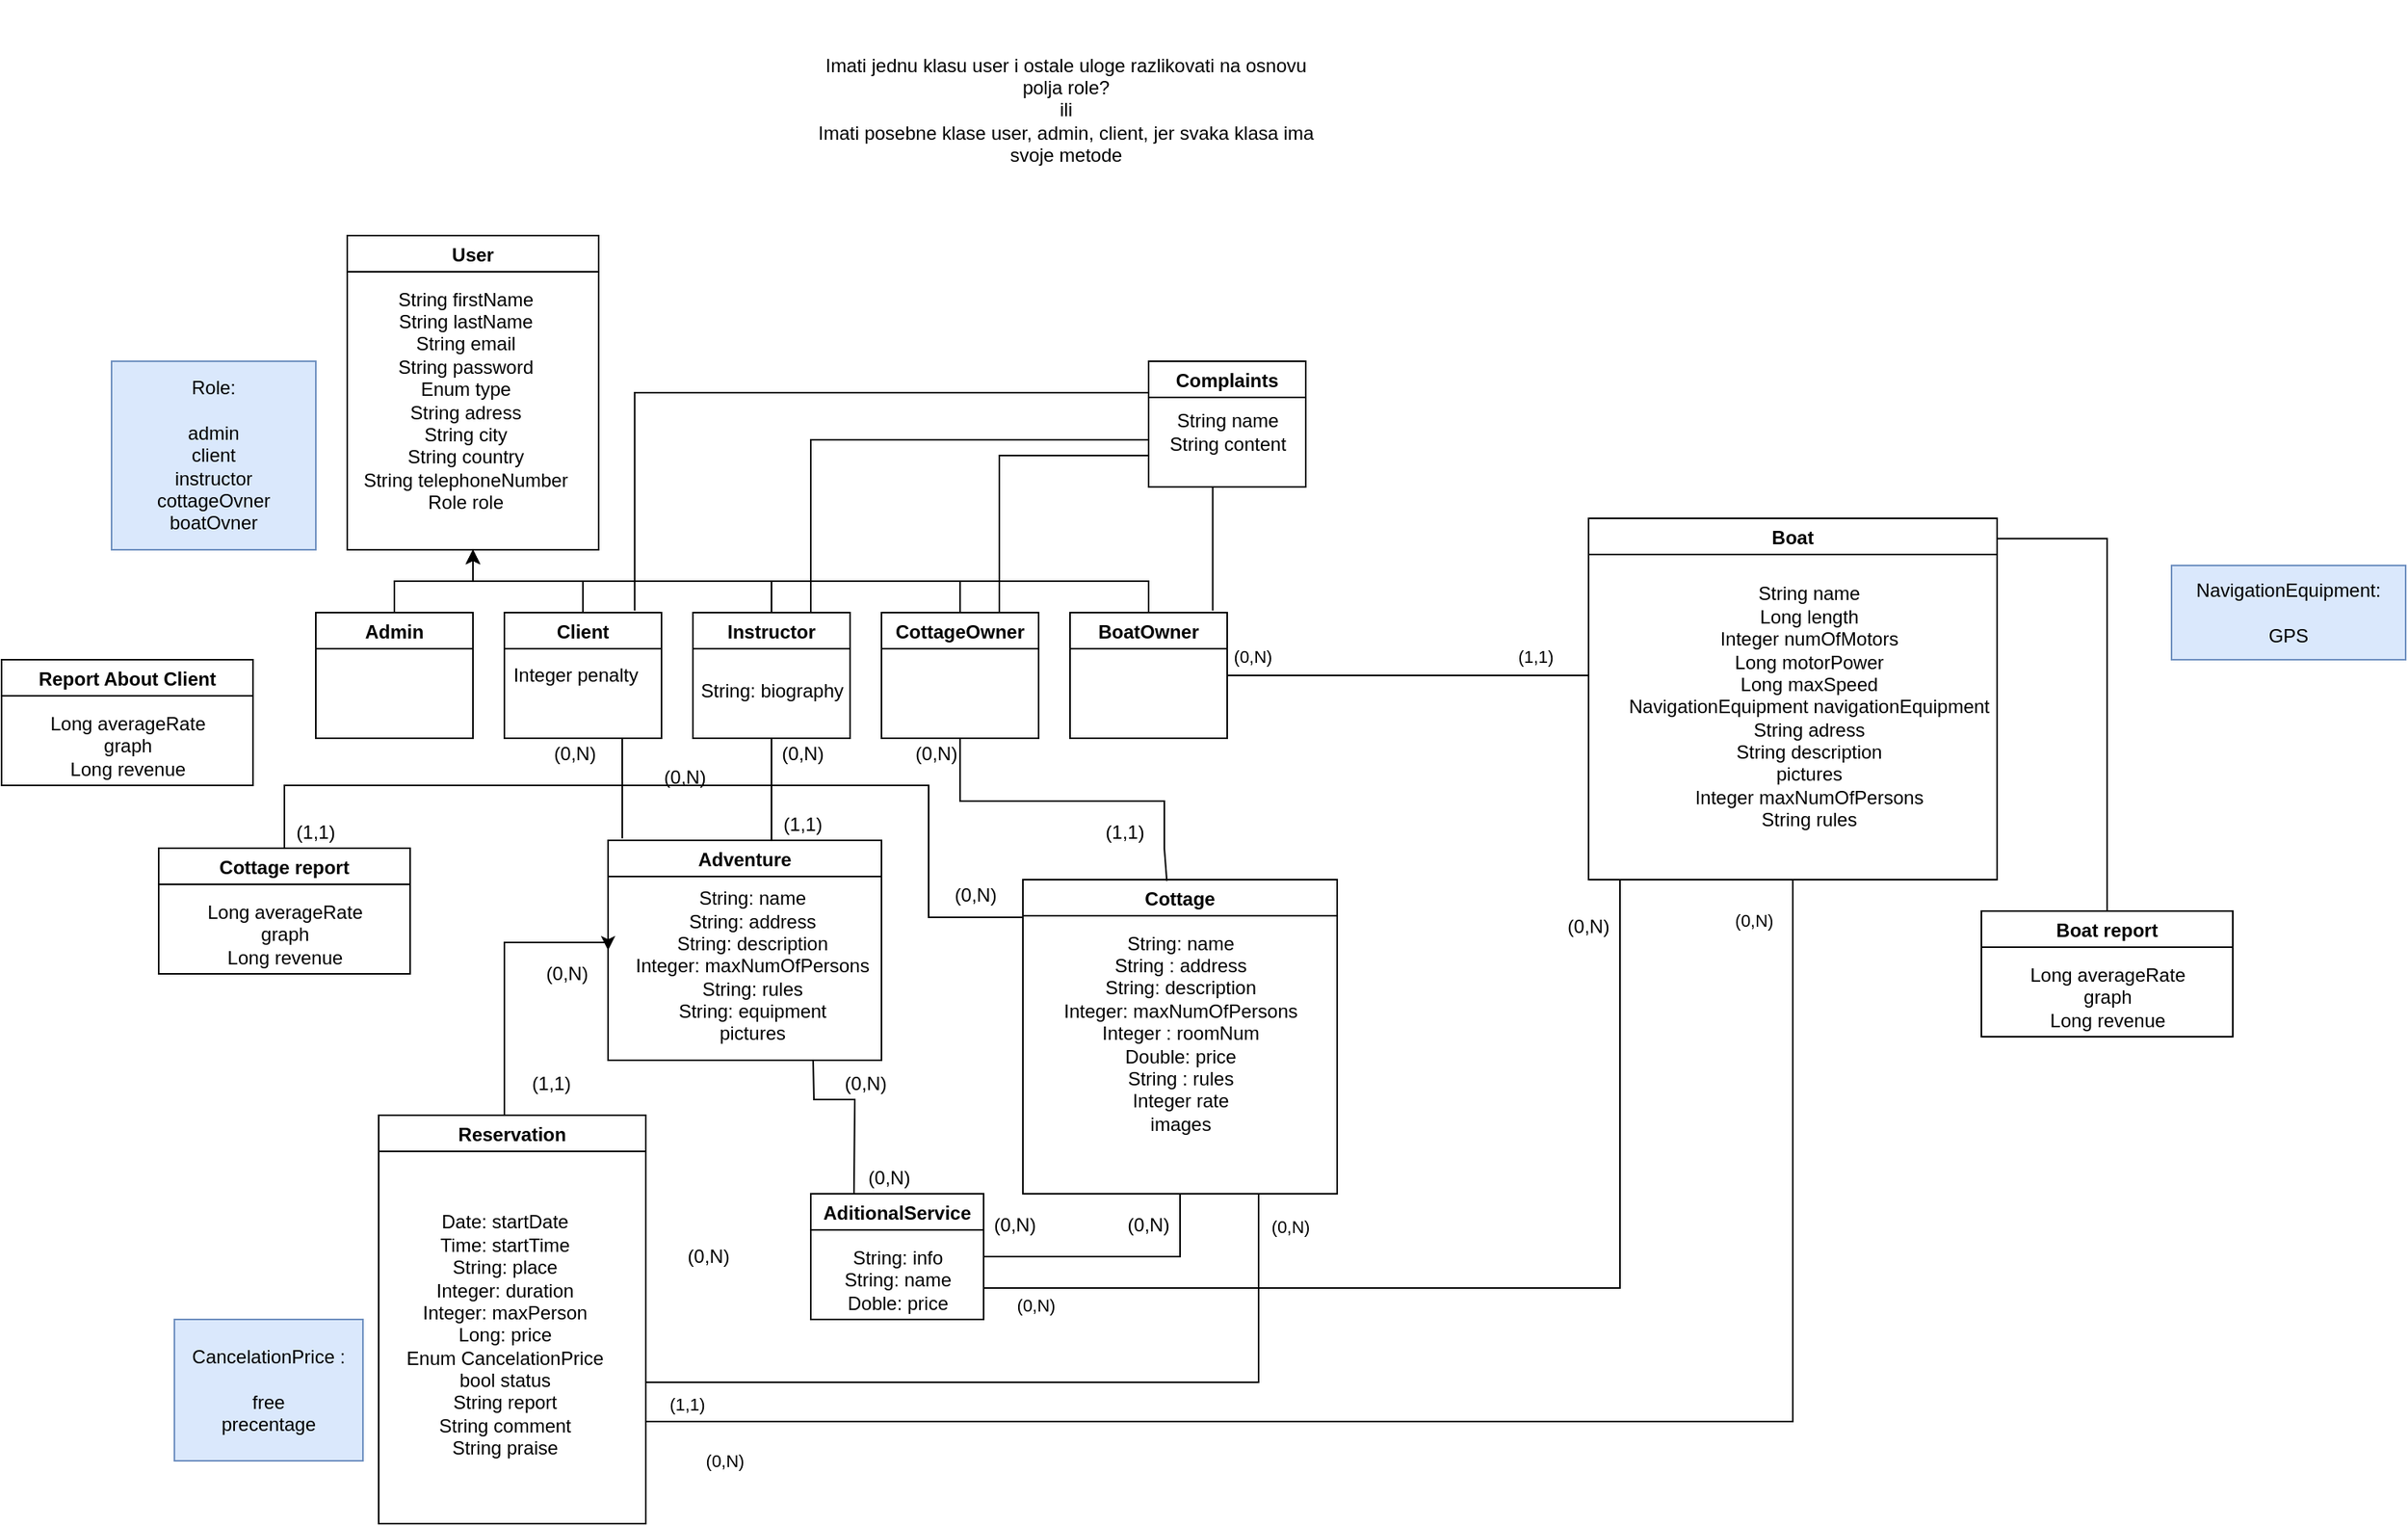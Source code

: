 <mxfile version="16.0.0" type="device"><diagram id="C5RBs43oDa-KdzZeNtuy" name="Page-1"><mxGraphModel dx="1955" dy="1791" grid="1" gridSize="10" guides="1" tooltips="1" connect="1" arrows="1" fold="1" page="1" pageScale="1" pageWidth="827" pageHeight="1169" math="0" shadow="0"><root><mxCell id="WIyWlLk6GJQsqaUBKTNV-0"/><mxCell id="WIyWlLk6GJQsqaUBKTNV-1" parent="WIyWlLk6GJQsqaUBKTNV-0"/><mxCell id="bzEio_zGfQnYIsRDws2s-0" value="User" style="swimlane;" parent="WIyWlLk6GJQsqaUBKTNV-1" vertex="1"><mxGeometry x="80" y="-120" width="160" height="200" as="geometry"/></mxCell><mxCell id="hlGXgC-5VMOMNs__UFda-27" value="String firstName&lt;br&gt;String lastName&lt;br&gt;String email&lt;br&gt;String password&lt;br&gt;Enum type&lt;br&gt;String adress&lt;br&gt;String city&lt;br&gt;String country&lt;br&gt;String telephoneNumber&lt;br&gt;Role role" style="text;html=1;align=center;verticalAlign=middle;resizable=0;points=[];autosize=1;strokeColor=none;fillColor=none;fontColor=#000000;" parent="bzEio_zGfQnYIsRDws2s-0" vertex="1"><mxGeometry y="30" width="150" height="150" as="geometry"/></mxCell><mxCell id="OqekQdpSl0Qp-VB8haKU-0" style="edgeStyle=orthogonalEdgeStyle;rounded=0;orthogonalLoop=1;jettySize=auto;html=1;entryX=0.5;entryY=1;entryDx=0;entryDy=0;" edge="1" parent="WIyWlLk6GJQsqaUBKTNV-1" source="bzEio_zGfQnYIsRDws2s-2" target="bzEio_zGfQnYIsRDws2s-0"><mxGeometry relative="1" as="geometry"/></mxCell><mxCell id="bzEio_zGfQnYIsRDws2s-2" value="Admin" style="swimlane;" parent="WIyWlLk6GJQsqaUBKTNV-1" vertex="1"><mxGeometry x="60" y="120" width="100" height="80" as="geometry"/></mxCell><mxCell id="hlGXgC-5VMOMNs__UFda-43" style="edgeStyle=orthogonalEdgeStyle;rounded=0;orthogonalLoop=1;jettySize=auto;html=1;exitX=0.75;exitY=1;exitDx=0;exitDy=0;entryX=0.052;entryY=-0.009;entryDx=0;entryDy=0;entryPerimeter=0;fontColor=#000000;endArrow=none;endFill=0;" parent="WIyWlLk6GJQsqaUBKTNV-1" source="bzEio_zGfQnYIsRDws2s-3" target="bzEio_zGfQnYIsRDws2s-16" edge="1"><mxGeometry relative="1" as="geometry"/></mxCell><mxCell id="OqekQdpSl0Qp-VB8haKU-1" style="edgeStyle=orthogonalEdgeStyle;rounded=0;orthogonalLoop=1;jettySize=auto;html=1;entryX=0.5;entryY=1;entryDx=0;entryDy=0;" edge="1" parent="WIyWlLk6GJQsqaUBKTNV-1" source="bzEio_zGfQnYIsRDws2s-3" target="bzEio_zGfQnYIsRDws2s-0"><mxGeometry relative="1" as="geometry"/></mxCell><mxCell id="bzEio_zGfQnYIsRDws2s-3" value="Client" style="swimlane;" parent="WIyWlLk6GJQsqaUBKTNV-1" vertex="1"><mxGeometry x="180" y="120" width="100" height="80" as="geometry"/></mxCell><mxCell id="hlGXgC-5VMOMNs__UFda-19" value="Integer penalty" style="text;html=1;align=center;verticalAlign=middle;resizable=0;points=[];autosize=1;strokeColor=none;fillColor=none;fontColor=#000000;" parent="bzEio_zGfQnYIsRDws2s-3" vertex="1"><mxGeometry y="30" width="90" height="20" as="geometry"/></mxCell><mxCell id="OqekQdpSl0Qp-VB8haKU-2" style="edgeStyle=orthogonalEdgeStyle;rounded=0;orthogonalLoop=1;jettySize=auto;html=1;" edge="1" parent="WIyWlLk6GJQsqaUBKTNV-1" source="bzEio_zGfQnYIsRDws2s-4"><mxGeometry relative="1" as="geometry"><mxPoint x="160" y="80" as="targetPoint"/><Array as="points"><mxPoint x="350" y="100"/><mxPoint x="160" y="100"/></Array></mxGeometry></mxCell><mxCell id="bzEio_zGfQnYIsRDws2s-4" value="Instructor" style="swimlane;" parent="WIyWlLk6GJQsqaUBKTNV-1" vertex="1"><mxGeometry x="300" y="120" width="100" height="80" as="geometry"/></mxCell><mxCell id="OqekQdpSl0Qp-VB8haKU-3" style="edgeStyle=orthogonalEdgeStyle;rounded=0;orthogonalLoop=1;jettySize=auto;html=1;entryX=0.5;entryY=1;entryDx=0;entryDy=0;" edge="1" parent="WIyWlLk6GJQsqaUBKTNV-1" source="bzEio_zGfQnYIsRDws2s-5" target="bzEio_zGfQnYIsRDws2s-0"><mxGeometry relative="1" as="geometry"><Array as="points"><mxPoint x="470" y="100"/><mxPoint x="160" y="100"/></Array></mxGeometry></mxCell><mxCell id="bzEio_zGfQnYIsRDws2s-5" value="CottageOwner" style="swimlane;" parent="WIyWlLk6GJQsqaUBKTNV-1" vertex="1"><mxGeometry x="420" y="120" width="100" height="80" as="geometry"/></mxCell><mxCell id="hlGXgC-5VMOMNs__UFda-42" style="edgeStyle=orthogonalEdgeStyle;rounded=0;orthogonalLoop=1;jettySize=auto;html=1;exitX=1;exitY=0.5;exitDx=0;exitDy=0;fontColor=#000000;endArrow=none;endFill=0;" parent="WIyWlLk6GJQsqaUBKTNV-1" source="bzEio_zGfQnYIsRDws2s-6" edge="1"><mxGeometry relative="1" as="geometry"><mxPoint x="870" y="160" as="targetPoint"/></mxGeometry></mxCell><mxCell id="OqekQdpSl0Qp-VB8haKU-4" style="edgeStyle=orthogonalEdgeStyle;rounded=0;orthogonalLoop=1;jettySize=auto;html=1;entryX=0.5;entryY=1;entryDx=0;entryDy=0;" edge="1" parent="WIyWlLk6GJQsqaUBKTNV-1" source="bzEio_zGfQnYIsRDws2s-6" target="bzEio_zGfQnYIsRDws2s-0"><mxGeometry relative="1" as="geometry"><Array as="points"><mxPoint x="590" y="100"/><mxPoint x="160" y="100"/></Array></mxGeometry></mxCell><mxCell id="bzEio_zGfQnYIsRDws2s-6" value="BoatOwner" style="swimlane;" parent="WIyWlLk6GJQsqaUBKTNV-1" vertex="1"><mxGeometry x="540" y="120" width="100" height="80" as="geometry"/></mxCell><mxCell id="bzEio_zGfQnYIsRDws2s-14" value="Boat" style="swimlane;" parent="WIyWlLk6GJQsqaUBKTNV-1" vertex="1"><mxGeometry x="870" y="60" width="260" height="230" as="geometry"/></mxCell><mxCell id="hlGXgC-5VMOMNs__UFda-28" value="String name&lt;br&gt;Long length&lt;br&gt;Integer numOfMotors&lt;br&gt;Long motorPower&lt;br&gt;Long maxSpeed&lt;br&gt;NavigationEquipment navigationEquipment&lt;br&gt;String adress&lt;br&gt;String description&lt;br&gt;pictures&lt;br&gt;Integer maxNumOfPersons&lt;br&gt;String rules" style="text;html=1;align=center;verticalAlign=middle;resizable=0;points=[];autosize=1;strokeColor=none;fillColor=none;fontColor=#000000;" parent="bzEio_zGfQnYIsRDws2s-14" vertex="1"><mxGeometry x="20" y="40" width="240" height="160" as="geometry"/></mxCell><mxCell id="bzEio_zGfQnYIsRDws2s-16" value="Adventure" style="swimlane;" parent="WIyWlLk6GJQsqaUBKTNV-1" vertex="1"><mxGeometry x="246" y="265" width="174" height="140" as="geometry"/></mxCell><mxCell id="bzEio_zGfQnYIsRDws2s-22" value="String: name&lt;br&gt;String: address&lt;br&gt;String: description&lt;br&gt;Integer: maxNumOfPersons&lt;br&gt;String: rules&lt;br&gt;String: equipment&lt;br&gt;pictures" style="text;html=1;strokeColor=none;fillColor=none;align=center;verticalAlign=middle;whiteSpace=wrap;rounded=0;" parent="bzEio_zGfQnYIsRDws2s-16" vertex="1"><mxGeometry x="15" y="50" width="154" height="60" as="geometry"/></mxCell><mxCell id="bzEio_zGfQnYIsRDws2s-18" value="" style="endArrow=none;html=1;rounded=0;exitX=0;exitY=1;exitDx=0;exitDy=0;entryX=0.5;entryY=1;entryDx=0;entryDy=0;" parent="WIyWlLk6GJQsqaUBKTNV-1" source="bzEio_zGfQnYIsRDws2s-21" target="bzEio_zGfQnYIsRDws2s-4" edge="1"><mxGeometry width="50" height="50" relative="1" as="geometry"><mxPoint x="390" y="300" as="sourcePoint"/><mxPoint x="360" y="200" as="targetPoint"/></mxGeometry></mxCell><mxCell id="bzEio_zGfQnYIsRDws2s-20" value="(0,N)" style="text;html=1;strokeColor=none;fillColor=none;align=center;verticalAlign=middle;whiteSpace=wrap;rounded=0;" parent="WIyWlLk6GJQsqaUBKTNV-1" vertex="1"><mxGeometry x="350" y="200" width="40" height="20" as="geometry"/></mxCell><mxCell id="bzEio_zGfQnYIsRDws2s-21" value="(1,1)" style="text;html=1;strokeColor=none;fillColor=none;align=center;verticalAlign=middle;whiteSpace=wrap;rounded=0;" parent="WIyWlLk6GJQsqaUBKTNV-1" vertex="1"><mxGeometry x="350" y="245" width="40" height="20" as="geometry"/></mxCell><mxCell id="bzEio_zGfQnYIsRDws2s-23" value="String: biography" style="text;html=1;align=center;verticalAlign=middle;resizable=0;points=[];autosize=1;strokeColor=none;fillColor=none;" parent="WIyWlLk6GJQsqaUBKTNV-1" vertex="1"><mxGeometry x="295" y="160" width="110" height="20" as="geometry"/></mxCell><mxCell id="bzEio_zGfQnYIsRDws2s-26" value="(0,N)" style="text;html=1;strokeColor=none;fillColor=none;align=center;verticalAlign=middle;whiteSpace=wrap;rounded=0;" parent="WIyWlLk6GJQsqaUBKTNV-1" vertex="1"><mxGeometry x="200" y="340" width="40" height="20" as="geometry"/></mxCell><mxCell id="bzEio_zGfQnYIsRDws2s-27" value="AditionalService" style="swimlane;" parent="WIyWlLk6GJQsqaUBKTNV-1" vertex="1"><mxGeometry x="375" y="490" width="110" height="80" as="geometry"/></mxCell><mxCell id="bzEio_zGfQnYIsRDws2s-31" value="String: info&lt;br&gt;String: name&lt;br&gt;Doble: price" style="text;html=1;align=center;verticalAlign=middle;resizable=0;points=[];autosize=1;strokeColor=none;fillColor=none;" parent="bzEio_zGfQnYIsRDws2s-27" vertex="1"><mxGeometry x="15" y="30" width="80" height="50" as="geometry"/></mxCell><mxCell id="bzEio_zGfQnYIsRDws2s-28" value="" style="endArrow=none;html=1;rounded=0;exitX=0.25;exitY=0;exitDx=0;exitDy=0;entryX=0.75;entryY=1;entryDx=0;entryDy=0;" parent="WIyWlLk6GJQsqaUBKTNV-1" source="bzEio_zGfQnYIsRDws2s-27" target="bzEio_zGfQnYIsRDws2s-16" edge="1"><mxGeometry width="50" height="50" relative="1" as="geometry"><mxPoint x="390" y="420" as="sourcePoint"/><mxPoint x="410" y="410" as="targetPoint"/><Array as="points"><mxPoint x="403" y="430"/><mxPoint x="377" y="430"/></Array></mxGeometry></mxCell><mxCell id="bzEio_zGfQnYIsRDws2s-29" value="(0,N)" style="text;html=1;strokeColor=none;fillColor=none;align=center;verticalAlign=middle;whiteSpace=wrap;rounded=0;" parent="WIyWlLk6GJQsqaUBKTNV-1" vertex="1"><mxGeometry x="405" y="470" width="40" height="20" as="geometry"/></mxCell><mxCell id="bzEio_zGfQnYIsRDws2s-30" value="(0,N)" style="text;html=1;strokeColor=none;fillColor=none;align=center;verticalAlign=middle;whiteSpace=wrap;rounded=0;" parent="WIyWlLk6GJQsqaUBKTNV-1" vertex="1"><mxGeometry x="390" y="410" width="40" height="20" as="geometry"/></mxCell><mxCell id="bzEio_zGfQnYIsRDws2s-37" value="(0,N)" style="text;html=1;strokeColor=none;fillColor=none;align=center;verticalAlign=middle;whiteSpace=wrap;rounded=0;" parent="WIyWlLk6GJQsqaUBKTNV-1" vertex="1"><mxGeometry x="210" y="200" width="30" height="20" as="geometry"/></mxCell><mxCell id="bzEio_zGfQnYIsRDws2s-38" value="(0,N)" style="text;html=1;strokeColor=none;fillColor=none;align=center;verticalAlign=middle;whiteSpace=wrap;rounded=0;" parent="WIyWlLk6GJQsqaUBKTNV-1" vertex="1"><mxGeometry x="280" y="215" width="30" height="20" as="geometry"/></mxCell><mxCell id="bzEio_zGfQnYIsRDws2s-13" value="Cottage" style="swimlane;" parent="WIyWlLk6GJQsqaUBKTNV-1" vertex="1"><mxGeometry x="510" y="290" width="200" height="200" as="geometry"><mxRectangle x="-70" y="45" width="80" height="23" as="alternateBounds"/></mxGeometry></mxCell><mxCell id="bzEio_zGfQnYIsRDws2s-48" value="&lt;span&gt;String: name&lt;br&gt;String : address&lt;br&gt;String: description&lt;br&gt;Integer: maxNumOfPersons&lt;br&gt;Integer : roomNum&lt;br&gt;Double: price&lt;br&gt;String : rules&lt;br&gt;Integer rate&lt;br&gt;images&lt;br&gt;&lt;br&gt;&lt;/span&gt;" style="text;html=1;align=center;verticalAlign=middle;resizable=0;points=[];autosize=1;strokeColor=none;fillColor=none;" parent="bzEio_zGfQnYIsRDws2s-13" vertex="1"><mxGeometry x="20" y="30" width="160" height="150" as="geometry"/></mxCell><mxCell id="bzEio_zGfQnYIsRDws2s-45" value="" style="endArrow=none;html=1;rounded=0;entryX=0.5;entryY=1;entryDx=0;entryDy=0;exitX=0.458;exitY=0.004;exitDx=0;exitDy=0;exitPerimeter=0;" parent="WIyWlLk6GJQsqaUBKTNV-1" source="bzEio_zGfQnYIsRDws2s-13" target="bzEio_zGfQnYIsRDws2s-5" edge="1"><mxGeometry width="50" height="50" relative="1" as="geometry"><mxPoint x="390" y="300" as="sourcePoint"/><mxPoint x="440" y="250" as="targetPoint"/><Array as="points"><mxPoint x="600" y="270"/><mxPoint x="600" y="240"/><mxPoint x="470" y="240"/></Array></mxGeometry></mxCell><mxCell id="bzEio_zGfQnYIsRDws2s-46" value="(0,N)" style="text;html=1;strokeColor=none;fillColor=none;align=center;verticalAlign=middle;whiteSpace=wrap;rounded=0;" parent="WIyWlLk6GJQsqaUBKTNV-1" vertex="1"><mxGeometry x="440" y="205" width="30" height="10" as="geometry"/></mxCell><mxCell id="bzEio_zGfQnYIsRDws2s-47" value="(1,1)" style="text;html=1;strokeColor=none;fillColor=none;align=center;verticalAlign=middle;whiteSpace=wrap;rounded=0;" parent="WIyWlLk6GJQsqaUBKTNV-1" vertex="1"><mxGeometry x="560" y="255" width="30" height="10" as="geometry"/></mxCell><mxCell id="bzEio_zGfQnYIsRDws2s-49" value="" style="endArrow=none;html=1;rounded=0;exitX=1;exitY=0.5;exitDx=0;exitDy=0;entryX=0.5;entryY=1;entryDx=0;entryDy=0;" parent="WIyWlLk6GJQsqaUBKTNV-1" source="bzEio_zGfQnYIsRDws2s-27" target="bzEio_zGfQnYIsRDws2s-13" edge="1"><mxGeometry width="50" height="50" relative="1" as="geometry"><mxPoint x="390" y="400" as="sourcePoint"/><mxPoint x="610" y="490" as="targetPoint"/><Array as="points"><mxPoint x="520" y="530"/><mxPoint x="610" y="530"/></Array></mxGeometry></mxCell><mxCell id="bzEio_zGfQnYIsRDws2s-50" value="(0,N)" style="text;html=1;strokeColor=none;fillColor=none;align=center;verticalAlign=middle;whiteSpace=wrap;rounded=0;" parent="WIyWlLk6GJQsqaUBKTNV-1" vertex="1"><mxGeometry x="460" y="290" width="40" height="20" as="geometry"/></mxCell><mxCell id="bzEio_zGfQnYIsRDws2s-53" value="(0,N)" style="text;html=1;strokeColor=none;fillColor=none;align=center;verticalAlign=middle;whiteSpace=wrap;rounded=0;" parent="WIyWlLk6GJQsqaUBKTNV-1" vertex="1"><mxGeometry x="290" y="520" width="40" height="20" as="geometry"/></mxCell><mxCell id="bzEio_zGfQnYIsRDws2s-54" value="(0,N)" style="text;html=1;strokeColor=none;fillColor=none;align=center;verticalAlign=middle;whiteSpace=wrap;rounded=0;" parent="WIyWlLk6GJQsqaUBKTNV-1" vertex="1"><mxGeometry x="570" y="500" width="40" height="20" as="geometry"/></mxCell><mxCell id="hlGXgC-5VMOMNs__UFda-8" style="edgeStyle=orthogonalEdgeStyle;rounded=0;orthogonalLoop=1;jettySize=auto;html=1;fontColor=#FF1C86;endArrow=none;endFill=0;entryX=0.75;entryY=1;entryDx=0;entryDy=0;" parent="WIyWlLk6GJQsqaUBKTNV-1" source="hlGXgC-5VMOMNs__UFda-6" edge="1" target="bzEio_zGfQnYIsRDws2s-13"><mxGeometry relative="1" as="geometry"><mxPoint x="700" y="440" as="targetPoint"/><Array as="points"><mxPoint x="660" y="610"/></Array></mxGeometry></mxCell><mxCell id="hlGXgC-5VMOMNs__UFda-10" value="(0,N)" style="edgeLabel;html=1;align=center;verticalAlign=middle;resizable=0;points=[];fontColor=#000000;" parent="hlGXgC-5VMOMNs__UFda-8" vertex="1" connectable="0"><mxGeometry x="0.928" y="1" relative="1" as="geometry"><mxPoint x="21" y="2" as="offset"/></mxGeometry></mxCell><mxCell id="hlGXgC-5VMOMNs__UFda-12" style="edgeStyle=orthogonalEdgeStyle;rounded=0;orthogonalLoop=1;jettySize=auto;html=1;entryX=0;entryY=0.5;entryDx=0;entryDy=0;fontColor=#000000;" parent="WIyWlLk6GJQsqaUBKTNV-1" source="hlGXgC-5VMOMNs__UFda-6" target="bzEio_zGfQnYIsRDws2s-16" edge="1"><mxGeometry relative="1" as="geometry"><Array as="points"><mxPoint x="180" y="330"/><mxPoint x="246" y="330"/></Array></mxGeometry></mxCell><mxCell id="hlGXgC-5VMOMNs__UFda-6" value="Reservation" style="swimlane;" parent="WIyWlLk6GJQsqaUBKTNV-1" vertex="1"><mxGeometry x="100" y="440" width="170" height="260" as="geometry"/></mxCell><mxCell id="hlGXgC-5VMOMNs__UFda-7" value="Date: startDate&lt;br&gt;Time: startTime&lt;br&gt;String: place&lt;br&gt;Integer: duration&lt;br&gt;Integer: maxPerson&lt;br&gt;Long: price&lt;br&gt;Enum CancelationPrice&lt;br&gt;bool status&lt;br&gt;String report&lt;br&gt;String comment&lt;br&gt;String praise" style="text;html=1;align=center;verticalAlign=middle;resizable=0;points=[];autosize=1;strokeColor=none;fillColor=none;" parent="hlGXgC-5VMOMNs__UFda-6" vertex="1"><mxGeometry x="10" y="60" width="140" height="160" as="geometry"/></mxCell><mxCell id="hlGXgC-5VMOMNs__UFda-11" value="(0,N)" style="edgeLabel;html=1;align=center;verticalAlign=middle;resizable=0;points=[];fontColor=#000000;" parent="WIyWlLk6GJQsqaUBKTNV-1" vertex="1" connectable="0"><mxGeometry x="320" y="660" as="geometry"/></mxCell><mxCell id="hlGXgC-5VMOMNs__UFda-14" value="CancelationPrice :&lt;br&gt;&amp;nbsp;&lt;br&gt;free&lt;br&gt;precentage" style="rounded=0;whiteSpace=wrap;html=1;fillColor=#dae8fc;strokeColor=#6c8ebf;" parent="WIyWlLk6GJQsqaUBKTNV-1" vertex="1"><mxGeometry x="-30" y="570" width="120" height="90" as="geometry"/></mxCell><mxCell id="hlGXgC-5VMOMNs__UFda-69" style="edgeStyle=orthogonalEdgeStyle;rounded=0;orthogonalLoop=1;jettySize=auto;html=1;entryX=0;entryY=0.25;entryDx=0;entryDy=0;fontColor=#000000;endArrow=none;endFill=0;" parent="WIyWlLk6GJQsqaUBKTNV-1" source="hlGXgC-5VMOMNs__UFda-15" target="bzEio_zGfQnYIsRDws2s-13" edge="1"><mxGeometry relative="1" as="geometry"><Array as="points"><mxPoint x="40" y="230"/><mxPoint x="450" y="230"/><mxPoint x="450" y="314"/></Array></mxGeometry></mxCell><mxCell id="hlGXgC-5VMOMNs__UFda-15" value="Cottage report" style="swimlane;" parent="WIyWlLk6GJQsqaUBKTNV-1" vertex="1"><mxGeometry x="-40" y="270" width="160" height="80" as="geometry"/></mxCell><mxCell id="hlGXgC-5VMOMNs__UFda-16" value="Long averageRate&lt;br&gt;graph&lt;br&gt;Long revenue" style="text;html=1;align=center;verticalAlign=middle;resizable=0;points=[];autosize=1;strokeColor=none;fillColor=none;fontColor=#000000;" parent="hlGXgC-5VMOMNs__UFda-15" vertex="1"><mxGeometry x="25" y="30" width="110" height="50" as="geometry"/></mxCell><mxCell id="hlGXgC-5VMOMNs__UFda-17" value="Report About Client" style="swimlane;" parent="WIyWlLk6GJQsqaUBKTNV-1" vertex="1"><mxGeometry x="-140" y="150" width="160" height="80" as="geometry"/></mxCell><mxCell id="hlGXgC-5VMOMNs__UFda-18" value="Long averageRate&lt;br&gt;graph&lt;br&gt;Long revenue" style="text;html=1;align=center;verticalAlign=middle;resizable=0;points=[];autosize=1;strokeColor=none;fillColor=none;fontColor=#000000;" parent="hlGXgC-5VMOMNs__UFda-17" vertex="1"><mxGeometry x="25" y="30" width="110" height="50" as="geometry"/></mxCell><mxCell id="hlGXgC-5VMOMNs__UFda-33" style="edgeStyle=orthogonalEdgeStyle;rounded=0;orthogonalLoop=1;jettySize=auto;html=1;exitX=0.5;exitY=1;exitDx=0;exitDy=0;entryX=0.908;entryY=-0.015;entryDx=0;entryDy=0;entryPerimeter=0;fontColor=#000000;endArrow=none;endFill=0;" parent="WIyWlLk6GJQsqaUBKTNV-1" source="hlGXgC-5VMOMNs__UFda-21" target="bzEio_zGfQnYIsRDws2s-6" edge="1"><mxGeometry relative="1" as="geometry"><Array as="points"><mxPoint x="631" y="40"/></Array></mxGeometry></mxCell><mxCell id="hlGXgC-5VMOMNs__UFda-34" style="edgeStyle=orthogonalEdgeStyle;rounded=0;orthogonalLoop=1;jettySize=auto;html=1;entryX=0.75;entryY=0;entryDx=0;entryDy=0;fontColor=#000000;endArrow=none;endFill=0;" parent="WIyWlLk6GJQsqaUBKTNV-1" source="hlGXgC-5VMOMNs__UFda-21" target="bzEio_zGfQnYIsRDws2s-5" edge="1"><mxGeometry relative="1" as="geometry"><Array as="points"><mxPoint x="495" y="20"/></Array></mxGeometry></mxCell><mxCell id="hlGXgC-5VMOMNs__UFda-35" style="edgeStyle=orthogonalEdgeStyle;rounded=0;orthogonalLoop=1;jettySize=auto;html=1;exitX=0;exitY=0.25;exitDx=0;exitDy=0;entryX=0.75;entryY=0;entryDx=0;entryDy=0;fontColor=#000000;endArrow=none;endFill=0;" parent="WIyWlLk6GJQsqaUBKTNV-1" source="hlGXgC-5VMOMNs__UFda-21" target="bzEio_zGfQnYIsRDws2s-4" edge="1"><mxGeometry relative="1" as="geometry"><Array as="points"><mxPoint x="590" y="10"/><mxPoint x="375" y="10"/></Array></mxGeometry></mxCell><mxCell id="hlGXgC-5VMOMNs__UFda-36" style="edgeStyle=orthogonalEdgeStyle;rounded=0;orthogonalLoop=1;jettySize=auto;html=1;entryX=0.829;entryY=-0.015;entryDx=0;entryDy=0;entryPerimeter=0;fontColor=#000000;endArrow=none;endFill=0;" parent="WIyWlLk6GJQsqaUBKTNV-1" source="hlGXgC-5VMOMNs__UFda-21" target="bzEio_zGfQnYIsRDws2s-3" edge="1"><mxGeometry relative="1" as="geometry"><Array as="points"><mxPoint x="263" y="-20"/></Array></mxGeometry></mxCell><mxCell id="hlGXgC-5VMOMNs__UFda-21" value="Complaints" style="swimlane;" parent="WIyWlLk6GJQsqaUBKTNV-1" vertex="1"><mxGeometry x="590" y="-40" width="100" height="80" as="geometry"/></mxCell><mxCell id="hlGXgC-5VMOMNs__UFda-22" value="String name&lt;br&gt;String content" style="text;html=1;align=center;verticalAlign=middle;resizable=0;points=[];autosize=1;strokeColor=none;fillColor=none;fontColor=#000000;" parent="hlGXgC-5VMOMNs__UFda-21" vertex="1"><mxGeometry x="5" y="30" width="90" height="30" as="geometry"/></mxCell><mxCell id="hlGXgC-5VMOMNs__UFda-53" value="" style="edgeStyle=orthogonalEdgeStyle;rounded=0;orthogonalLoop=1;jettySize=auto;html=1;fontColor=#000000;endArrow=none;endFill=0;entryX=1;entryY=0.75;entryDx=0;entryDy=0;" parent="WIyWlLk6GJQsqaUBKTNV-1" source="bzEio_zGfQnYIsRDws2s-14" target="bzEio_zGfQnYIsRDws2s-27" edge="1"><mxGeometry relative="1" as="geometry"><mxPoint x="890" y="290" as="sourcePoint"/><mxPoint x="490" y="560" as="targetPoint"/><Array as="points"><mxPoint x="890" y="550"/></Array></mxGeometry></mxCell><mxCell id="hlGXgC-5VMOMNs__UFda-55" value="" style="edgeStyle=orthogonalEdgeStyle;rounded=0;orthogonalLoop=1;jettySize=auto;html=1;exitX=1;exitY=0.75;exitDx=0;exitDy=0;entryX=0.5;entryY=1;entryDx=0;entryDy=0;fontColor=#000000;endArrow=none;endFill=0;" parent="WIyWlLk6GJQsqaUBKTNV-1" source="hlGXgC-5VMOMNs__UFda-6" target="bzEio_zGfQnYIsRDws2s-14" edge="1"><mxGeometry relative="1" as="geometry"><mxPoint x="270" y="635" as="sourcePoint"/><mxPoint x="995" y="365" as="targetPoint"/></mxGeometry></mxCell><mxCell id="hlGXgC-5VMOMNs__UFda-57" value="(0,N)" style="edgeLabel;html=1;align=center;verticalAlign=middle;resizable=0;points=[];fontColor=#000000;" parent="hlGXgC-5VMOMNs__UFda-55" vertex="1" connectable="0"><mxGeometry x="0.924" relative="1" as="geometry"><mxPoint x="-25" y="-15" as="offset"/></mxGeometry></mxCell><mxCell id="hlGXgC-5VMOMNs__UFda-58" value="(0,N)" style="edgeLabel;html=1;align=center;verticalAlign=middle;resizable=0;points=[];fontColor=#000000;" parent="WIyWlLk6GJQsqaUBKTNV-1" vertex="1" connectable="0"><mxGeometry x="940" y="360" as="geometry"><mxPoint x="-422" y="201" as="offset"/></mxGeometry></mxCell><mxCell id="hlGXgC-5VMOMNs__UFda-60" value="(0,N)" style="text;html=1;strokeColor=none;fillColor=none;align=center;verticalAlign=middle;whiteSpace=wrap;rounded=0;" parent="WIyWlLk6GJQsqaUBKTNV-1" vertex="1"><mxGeometry x="485" y="500" width="40" height="20" as="geometry"/></mxCell><mxCell id="hlGXgC-5VMOMNs__UFda-61" value="(0,N)" style="edgeLabel;html=1;align=center;verticalAlign=middle;resizable=0;points=[];fontColor=#000000;" parent="WIyWlLk6GJQsqaUBKTNV-1" vertex="1" connectable="0"><mxGeometry x="670" y="150" as="geometry"><mxPoint x="-14" y="-2" as="offset"/></mxGeometry></mxCell><mxCell id="hlGXgC-5VMOMNs__UFda-62" value="(1,1)" style="edgeLabel;html=1;align=center;verticalAlign=middle;resizable=0;points=[];fontColor=#000000;" parent="WIyWlLk6GJQsqaUBKTNV-1" vertex="1" connectable="0"><mxGeometry x="850" y="150" as="geometry"><mxPoint x="-14" y="-2" as="offset"/></mxGeometry></mxCell><mxCell id="hlGXgC-5VMOMNs__UFda-63" value="(0,N)" style="text;html=1;strokeColor=none;fillColor=none;align=center;verticalAlign=middle;whiteSpace=wrap;rounded=0;" parent="WIyWlLk6GJQsqaUBKTNV-1" vertex="1"><mxGeometry x="850" y="310" width="40" height="20" as="geometry"/></mxCell><mxCell id="hlGXgC-5VMOMNs__UFda-64" value="(1,1)" style="edgeLabel;html=1;align=center;verticalAlign=middle;resizable=0;points=[];fontColor=#000000;" parent="WIyWlLk6GJQsqaUBKTNV-1" vertex="1" connectable="0"><mxGeometry x="980" y="320" as="geometry"><mxPoint x="-684" y="304" as="offset"/></mxGeometry></mxCell><mxCell id="hlGXgC-5VMOMNs__UFda-67" style="edgeStyle=orthogonalEdgeStyle;rounded=0;orthogonalLoop=1;jettySize=auto;html=1;entryX=0.999;entryY=0.056;entryDx=0;entryDy=0;entryPerimeter=0;fontColor=#000000;endArrow=none;endFill=0;" parent="WIyWlLk6GJQsqaUBKTNV-1" source="hlGXgC-5VMOMNs__UFda-65" target="bzEio_zGfQnYIsRDws2s-14" edge="1"><mxGeometry relative="1" as="geometry"/></mxCell><mxCell id="hlGXgC-5VMOMNs__UFda-65" value="Boat report" style="swimlane;startSize=23;" parent="WIyWlLk6GJQsqaUBKTNV-1" vertex="1"><mxGeometry x="1120" y="310" width="160" height="80" as="geometry"/></mxCell><mxCell id="hlGXgC-5VMOMNs__UFda-66" value="Long averageRate&lt;br&gt;graph&lt;br&gt;Long revenue" style="text;html=1;align=center;verticalAlign=middle;resizable=0;points=[];autosize=1;strokeColor=none;fillColor=none;fontColor=#000000;" parent="hlGXgC-5VMOMNs__UFda-65" vertex="1"><mxGeometry x="25" y="30" width="110" height="50" as="geometry"/></mxCell><mxCell id="hlGXgC-5VMOMNs__UFda-68" value="(1,1)" style="text;html=1;strokeColor=none;fillColor=none;align=center;verticalAlign=middle;whiteSpace=wrap;rounded=0;" parent="WIyWlLk6GJQsqaUBKTNV-1" vertex="1"><mxGeometry x="190" y="410" width="40" height="20" as="geometry"/></mxCell><mxCell id="15eVCzHjjrXq2uKT3HFx-0" value="Role:&lt;br&gt;&lt;br&gt;admin&lt;br&gt;client&lt;br&gt;instructor&lt;br&gt;cottageOvner&lt;br&gt;boatOvner" style="rounded=0;whiteSpace=wrap;html=1;fillColor=#dae8fc;strokeColor=#6c8ebf;" parent="WIyWlLk6GJQsqaUBKTNV-1" vertex="1"><mxGeometry x="-70" y="-40" width="130" height="120" as="geometry"/></mxCell><mxCell id="15eVCzHjjrXq2uKT3HFx-1" value="NavigationEquipment:&lt;br&gt;&amp;nbsp;&lt;br&gt;GPS" style="rounded=0;whiteSpace=wrap;html=1;fillColor=#dae8fc;strokeColor=#6c8ebf;" parent="WIyWlLk6GJQsqaUBKTNV-1" vertex="1"><mxGeometry x="1241" y="90" width="149" height="60" as="geometry"/></mxCell><mxCell id="OqekQdpSl0Qp-VB8haKU-5" value="Imati jednu klasu user i ostale uloge razlikovati na osnovu polja role?&lt;br&gt;ili&lt;br&gt;Imati posebne klase user, admin, client, jer svaka klasa ima svoje metode" style="text;html=1;strokeColor=none;fillColor=none;align=center;verticalAlign=middle;whiteSpace=wrap;rounded=0;" vertex="1" parent="WIyWlLk6GJQsqaUBKTNV-1"><mxGeometry x="375" y="-270" width="325" height="140" as="geometry"/></mxCell><mxCell id="OqekQdpSl0Qp-VB8haKU-6" value="(1,1)" style="text;html=1;strokeColor=none;fillColor=none;align=center;verticalAlign=middle;whiteSpace=wrap;rounded=0;" vertex="1" parent="WIyWlLk6GJQsqaUBKTNV-1"><mxGeometry x="40" y="250" width="40" height="20" as="geometry"/></mxCell></root></mxGraphModel></diagram></mxfile>